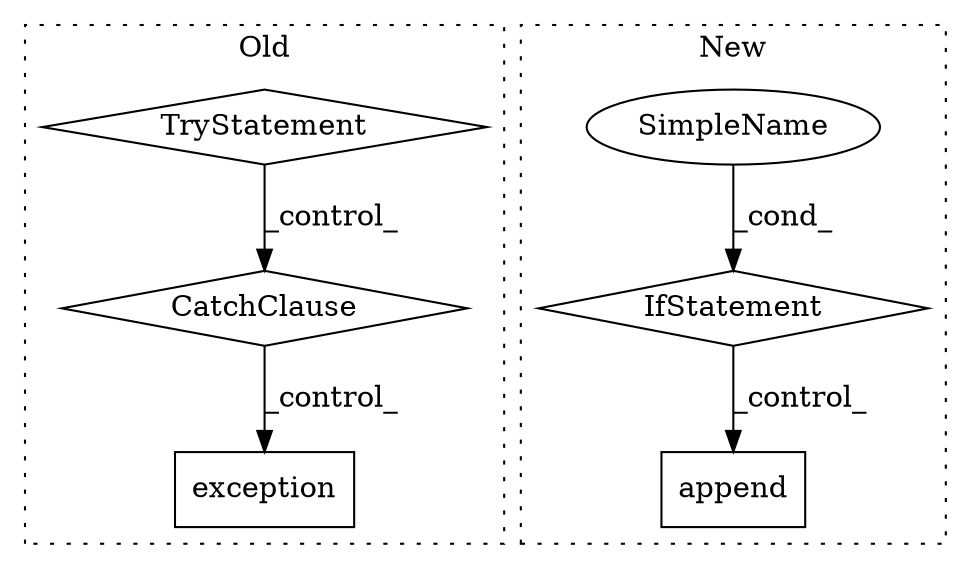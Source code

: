 digraph G {
subgraph cluster0 {
1 [label="exception" a="32" s="2634,2685" l="10,1" shape="box"];
5 [label="CatchClause" a="12" s="2584,2617" l="11,2" shape="diamond"];
6 [label="TryStatement" a="54" s="2491" l="4" shape="diamond"];
label = "Old";
style="dotted";
}
subgraph cluster1 {
2 [label="append" a="32" s="2878,2920" l="7,1" shape="box"];
3 [label="IfStatement" a="25" s="2719,2740" l="4,2" shape="diamond"];
4 [label="SimpleName" a="42" s="" l="" shape="ellipse"];
label = "New";
style="dotted";
}
3 -> 2 [label="_control_"];
4 -> 3 [label="_cond_"];
5 -> 1 [label="_control_"];
6 -> 5 [label="_control_"];
}